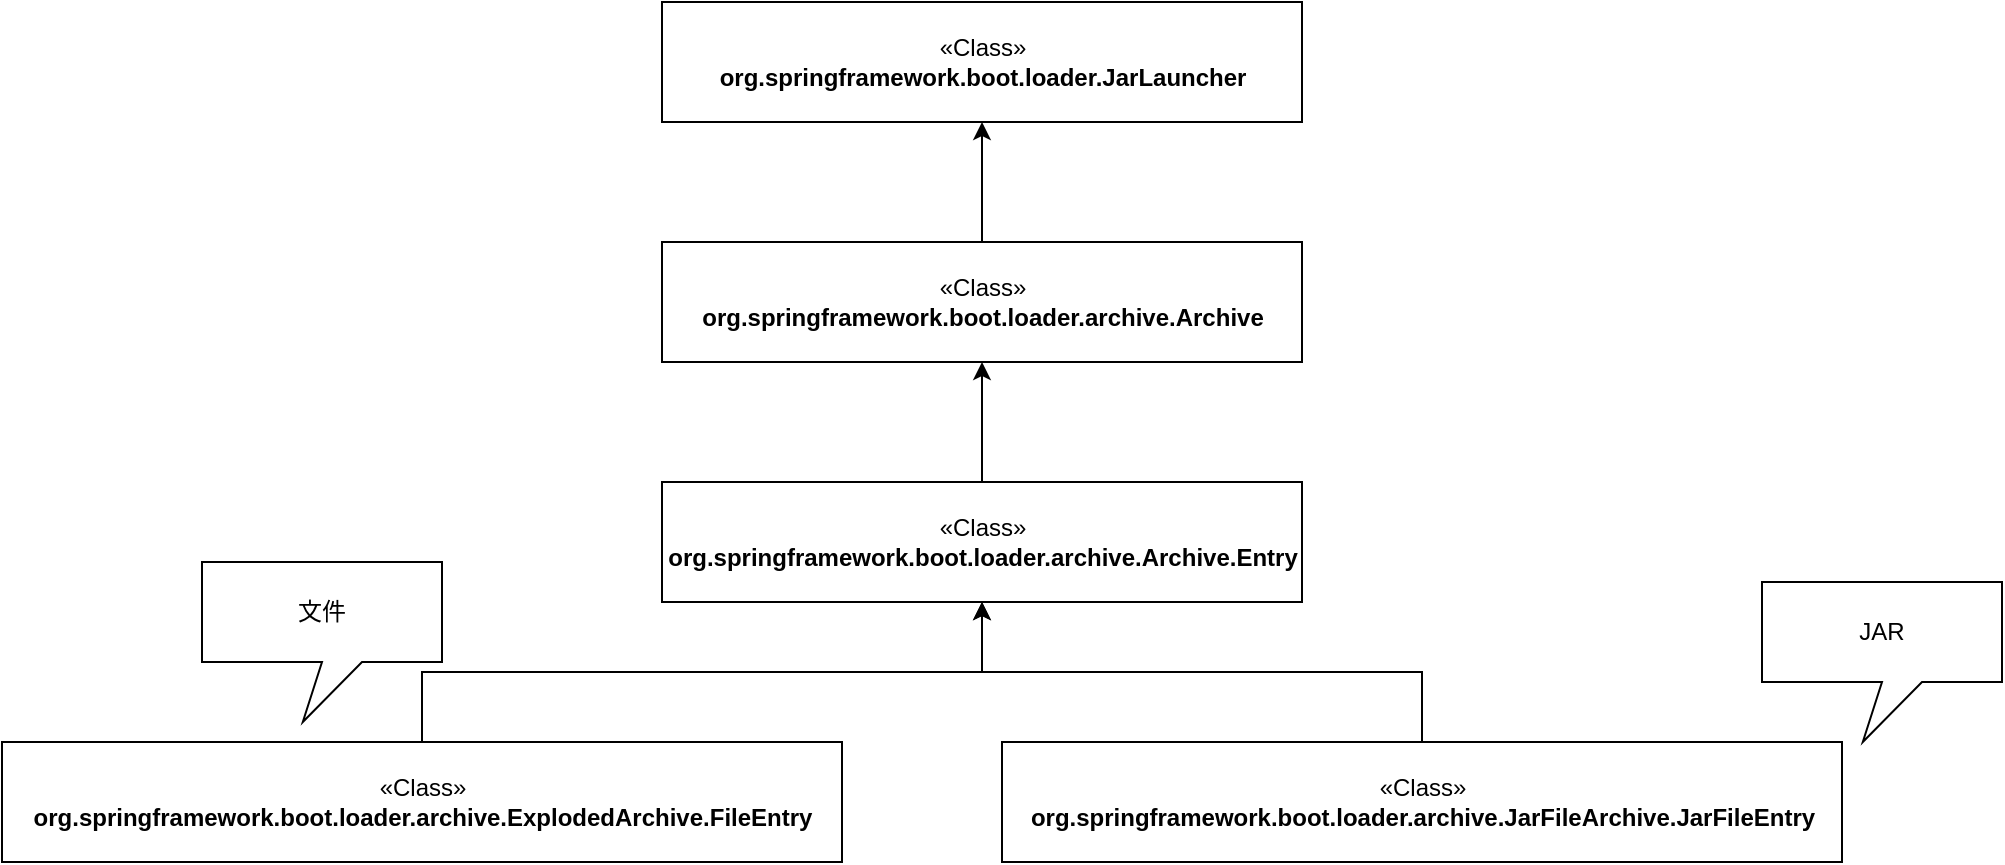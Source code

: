 <mxfile version="20.6.2" type="device" pages="5"><diagram id="C5RBs43oDa-KdzZeNtuy" name="Boot Loader"><mxGraphModel dx="2381" dy="949" grid="1" gridSize="10" guides="1" tooltips="1" connect="1" arrows="1" fold="1" page="1" pageScale="1" pageWidth="827" pageHeight="1169" math="0" shadow="0"><root><mxCell id="WIyWlLk6GJQsqaUBKTNV-0"/><mxCell id="WIyWlLk6GJQsqaUBKTNV-1" parent="WIyWlLk6GJQsqaUBKTNV-0"/><mxCell id="QLGtdcmI91O_ytMZQbwv-1" value="«Class»&lt;br&gt;&lt;b&gt;org.springframework.boot.loader.JarLauncher&lt;/b&gt;" style="html=1;" parent="WIyWlLk6GJQsqaUBKTNV-1" vertex="1"><mxGeometry x="110" y="80" width="320" height="60" as="geometry"/></mxCell><mxCell id="yhf_8qxbYQoKDWpWjLyt-0" style="edgeStyle=orthogonalEdgeStyle;rounded=0;orthogonalLoop=1;jettySize=auto;html=1;exitX=0.5;exitY=0;exitDx=0;exitDy=0;entryX=0.5;entryY=1;entryDx=0;entryDy=0;" edge="1" parent="WIyWlLk6GJQsqaUBKTNV-1" source="VKMOhA0NCY-NuCWpS-MV-0" target="QLGtdcmI91O_ytMZQbwv-1"><mxGeometry relative="1" as="geometry"/></mxCell><mxCell id="VKMOhA0NCY-NuCWpS-MV-0" value="«Class»&lt;br&gt;&lt;b&gt;org.springframework.boot.loader.archive.Archive&lt;/b&gt;" style="html=1;" parent="WIyWlLk6GJQsqaUBKTNV-1" vertex="1"><mxGeometry x="110" y="200" width="320" height="60" as="geometry"/></mxCell><mxCell id="yhf_8qxbYQoKDWpWjLyt-1" style="edgeStyle=orthogonalEdgeStyle;rounded=0;orthogonalLoop=1;jettySize=auto;html=1;exitX=0.5;exitY=0;exitDx=0;exitDy=0;entryX=0.5;entryY=1;entryDx=0;entryDy=0;" edge="1" parent="WIyWlLk6GJQsqaUBKTNV-1" source="VKMOhA0NCY-NuCWpS-MV-1" target="VKMOhA0NCY-NuCWpS-MV-0"><mxGeometry relative="1" as="geometry"/></mxCell><mxCell id="VKMOhA0NCY-NuCWpS-MV-1" value="«Class»&lt;br&gt;&lt;b&gt;org.springframework.boot.loader.archive.Archive.Entry&lt;/b&gt;" style="html=1;" parent="WIyWlLk6GJQsqaUBKTNV-1" vertex="1"><mxGeometry x="110" y="320" width="320" height="60" as="geometry"/></mxCell><mxCell id="yhf_8qxbYQoKDWpWjLyt-2" style="edgeStyle=orthogonalEdgeStyle;rounded=0;orthogonalLoop=1;jettySize=auto;html=1;exitX=0.5;exitY=0;exitDx=0;exitDy=0;" edge="1" parent="WIyWlLk6GJQsqaUBKTNV-1" source="VKMOhA0NCY-NuCWpS-MV-2" target="VKMOhA0NCY-NuCWpS-MV-1"><mxGeometry relative="1" as="geometry"/></mxCell><mxCell id="VKMOhA0NCY-NuCWpS-MV-2" value="«Class»&lt;br&gt;&lt;b&gt;org.springframework.boot.loader.archive.ExplodedArchive.FileEntry&lt;/b&gt;" style="html=1;" parent="WIyWlLk6GJQsqaUBKTNV-1" vertex="1"><mxGeometry x="-220" y="450" width="420" height="60" as="geometry"/></mxCell><mxCell id="yhf_8qxbYQoKDWpWjLyt-3" style="edgeStyle=orthogonalEdgeStyle;rounded=0;orthogonalLoop=1;jettySize=auto;html=1;exitX=0.5;exitY=0;exitDx=0;exitDy=0;entryX=0.5;entryY=1;entryDx=0;entryDy=0;" edge="1" parent="WIyWlLk6GJQsqaUBKTNV-1" source="VKMOhA0NCY-NuCWpS-MV-3" target="VKMOhA0NCY-NuCWpS-MV-1"><mxGeometry relative="1" as="geometry"/></mxCell><mxCell id="VKMOhA0NCY-NuCWpS-MV-3" value="«Class»&lt;br&gt;&lt;b&gt;org.springframework.boot.loader.archive.JarFileArchive.JarFileEntry&lt;/b&gt;" style="html=1;" parent="WIyWlLk6GJQsqaUBKTNV-1" vertex="1"><mxGeometry x="280" y="450" width="420" height="60" as="geometry"/></mxCell><mxCell id="VKMOhA0NCY-NuCWpS-MV-4" value="JAR" style="shape=callout;whiteSpace=wrap;html=1;perimeter=calloutPerimeter;position2=0.42;" parent="WIyWlLk6GJQsqaUBKTNV-1" vertex="1"><mxGeometry x="660" y="370" width="120" height="80" as="geometry"/></mxCell><mxCell id="VKMOhA0NCY-NuCWpS-MV-6" value="文件" style="shape=callout;whiteSpace=wrap;html=1;perimeter=calloutPerimeter;position2=0.42;" parent="WIyWlLk6GJQsqaUBKTNV-1" vertex="1"><mxGeometry x="-120" y="360" width="120" height="80" as="geometry"/></mxCell></root></mxGraphModel></diagram><diagram id="9JPVaGamAzxk1OnJRVZB" name="Boot WebServer"><mxGraphModel dx="820" dy="949" grid="1" gridSize="10" guides="1" tooltips="1" connect="1" arrows="1" fold="1" page="1" pageScale="1" pageWidth="827" pageHeight="1169" math="0" shadow="0"><root><mxCell id="0"/><mxCell id="1" parent="0"/><mxCell id="_FbnhEn8PuH-BXk9b7cK-2" value="&lt;p style=&quot;margin:0px;margin-top:4px;text-align:center;&quot;&gt;&lt;i&gt;&amp;lt;&amp;lt;Interface&amp;gt;&amp;gt;&lt;/i&gt;&lt;br&gt;&lt;b&gt;WebServer&lt;/b&gt;&lt;/p&gt;&lt;hr size=&quot;1&quot;&gt;&lt;p style=&quot;margin:0px;margin-left:4px;&quot;&gt;+ start(): Void&lt;br&gt;+ stop(): Void&lt;br&gt;+ getPort(): int&lt;/p&gt;" style="verticalAlign=top;align=left;overflow=fill;fontSize=12;fontFamily=Helvetica;html=1;" vertex="1" parent="1"><mxGeometry x="360" y="60" width="180" height="100" as="geometry"/></mxCell><mxCell id="_FbnhEn8PuH-BXk9b7cK-18" style="edgeStyle=orthogonalEdgeStyle;rounded=0;orthogonalLoop=1;jettySize=auto;html=1;exitX=0.5;exitY=0;exitDx=0;exitDy=0;" edge="1" parent="1" source="_FbnhEn8PuH-BXk9b7cK-10" target="_FbnhEn8PuH-BXk9b7cK-2"><mxGeometry relative="1" as="geometry"/></mxCell><mxCell id="_FbnhEn8PuH-BXk9b7cK-10" value="JettyWebServer" style="swimlane;fontStyle=1;align=center;verticalAlign=top;childLayout=stackLayout;horizontal=1;startSize=26;horizontalStack=0;resizeParent=1;resizeParentMax=0;resizeLast=0;collapsible=1;marginBottom=0;" vertex="1" parent="1"><mxGeometry x="50" y="360" width="160" height="34" as="geometry"/></mxCell><mxCell id="_FbnhEn8PuH-BXk9b7cK-12" value="" style="line;strokeWidth=1;fillColor=none;align=left;verticalAlign=middle;spacingTop=-1;spacingLeft=3;spacingRight=3;rotatable=0;labelPosition=right;points=[];portConstraint=eastwest;strokeColor=inherit;" vertex="1" parent="_FbnhEn8PuH-BXk9b7cK-10"><mxGeometry y="26" width="160" height="8" as="geometry"/></mxCell><mxCell id="_FbnhEn8PuH-BXk9b7cK-19" style="edgeStyle=orthogonalEdgeStyle;rounded=0;orthogonalLoop=1;jettySize=auto;html=1;exitX=0.5;exitY=0;exitDx=0;exitDy=0;entryX=0.5;entryY=1;entryDx=0;entryDy=0;" edge="1" parent="1" source="_FbnhEn8PuH-BXk9b7cK-14" target="_FbnhEn8PuH-BXk9b7cK-2"><mxGeometry relative="1" as="geometry"/></mxCell><mxCell id="_FbnhEn8PuH-BXk9b7cK-14" value="TomcatWebServer" style="swimlane;fontStyle=1;align=center;verticalAlign=top;childLayout=stackLayout;horizontal=1;startSize=26;horizontalStack=0;resizeParent=1;resizeParentMax=0;resizeLast=0;collapsible=1;marginBottom=0;" vertex="1" parent="1"><mxGeometry x="260" y="360" width="160" height="34" as="geometry"/></mxCell><mxCell id="_FbnhEn8PuH-BXk9b7cK-15" value="" style="line;strokeWidth=1;fillColor=none;align=left;verticalAlign=middle;spacingTop=-1;spacingLeft=3;spacingRight=3;rotatable=0;labelPosition=right;points=[];portConstraint=eastwest;strokeColor=inherit;" vertex="1" parent="_FbnhEn8PuH-BXk9b7cK-14"><mxGeometry y="26" width="160" height="8" as="geometry"/></mxCell><mxCell id="_FbnhEn8PuH-BXk9b7cK-20" style="edgeStyle=orthogonalEdgeStyle;rounded=0;orthogonalLoop=1;jettySize=auto;html=1;exitX=0.5;exitY=0;exitDx=0;exitDy=0;entryX=0.5;entryY=1;entryDx=0;entryDy=0;" edge="1" parent="1" source="_FbnhEn8PuH-BXk9b7cK-16" target="_FbnhEn8PuH-BXk9b7cK-2"><mxGeometry relative="1" as="geometry"><mxPoint x="330" y="250" as="targetPoint"/></mxGeometry></mxCell><mxCell id="_FbnhEn8PuH-BXk9b7cK-16" value="UndertowServletWebServer" style="swimlane;fontStyle=1;align=center;verticalAlign=top;childLayout=stackLayout;horizontal=1;startSize=26;horizontalStack=0;resizeParent=1;resizeParentMax=0;resizeLast=0;collapsible=1;marginBottom=0;" vertex="1" parent="1"><mxGeometry x="480" y="360" width="200" height="34" as="geometry"/></mxCell><mxCell id="_FbnhEn8PuH-BXk9b7cK-17" value="" style="line;strokeWidth=1;fillColor=none;align=left;verticalAlign=middle;spacingTop=-1;spacingLeft=3;spacingRight=3;rotatable=0;labelPosition=right;points=[];portConstraint=eastwest;strokeColor=inherit;" vertex="1" parent="_FbnhEn8PuH-BXk9b7cK-16"><mxGeometry y="26" width="200" height="8" as="geometry"/></mxCell><mxCell id="ybwATvBX-jSpdf47SJ1c-3" style="edgeStyle=orthogonalEdgeStyle;rounded=0;orthogonalLoop=1;jettySize=auto;html=1;exitX=0.5;exitY=0;exitDx=0;exitDy=0;entryX=0.5;entryY=1;entryDx=0;entryDy=0;" edge="1" parent="1" source="ybwATvBX-jSpdf47SJ1c-1" target="_FbnhEn8PuH-BXk9b7cK-2"><mxGeometry relative="1" as="geometry"/></mxCell><mxCell id="ybwATvBX-jSpdf47SJ1c-1" value="UndertowWebServer" style="swimlane;fontStyle=1;align=center;verticalAlign=top;childLayout=stackLayout;horizontal=1;startSize=26;horizontalStack=0;resizeParent=1;resizeParentMax=0;resizeLast=0;collapsible=1;marginBottom=0;" vertex="1" parent="1"><mxGeometry x="710" y="360" width="160" height="34" as="geometry"/></mxCell><mxCell id="ybwATvBX-jSpdf47SJ1c-2" value="" style="line;strokeWidth=1;fillColor=none;align=left;verticalAlign=middle;spacingTop=-1;spacingLeft=3;spacingRight=3;rotatable=0;labelPosition=right;points=[];portConstraint=eastwest;strokeColor=inherit;" vertex="1" parent="ybwATvBX-jSpdf47SJ1c-1"><mxGeometry y="26" width="160" height="8" as="geometry"/></mxCell><mxCell id="ybwATvBX-jSpdf47SJ1c-4" value="Servlet 实现" style="text;align=center;fontStyle=1;verticalAlign=middle;spacingLeft=3;spacingRight=3;strokeColor=none;rotatable=0;points=[[0,0.5],[1,0.5]];portConstraint=eastwest;" vertex="1" parent="1"><mxGeometry x="540" y="410" width="80" height="26" as="geometry"/></mxCell><mxCell id="ybwATvBX-jSpdf47SJ1c-5" value="Reactive Web 实现" style="text;align=center;fontStyle=1;verticalAlign=middle;spacingLeft=3;spacingRight=3;strokeColor=none;rotatable=0;points=[[0,0.5],[1,0.5]];portConstraint=eastwest;" vertex="1" parent="1"><mxGeometry x="750" y="410" width="80" height="26" as="geometry"/></mxCell></root></mxGraphModel></diagram><diagram id="ky_o5YUqk9l0RAvleOUZ" name="ApplicationContext"><mxGraphModel dx="1647" dy="949" grid="1" gridSize="10" guides="1" tooltips="1" connect="1" arrows="1" fold="1" page="1" pageScale="1" pageWidth="827" pageHeight="1169" math="0" shadow="0"><root><mxCell id="0"/><mxCell id="1" parent="0"/><mxCell id="GYb4u_FPMPE5XUKXfYe1-1" value="«interface»&lt;br&gt;&lt;b&gt;ApplicationContext&lt;/b&gt;" style="html=1;" vertex="1" parent="1"><mxGeometry x="250" y="150" width="140" height="50" as="geometry"/></mxCell><mxCell id="GYb4u_FPMPE5XUKXfYe1-7" style="edgeStyle=orthogonalEdgeStyle;rounded=0;orthogonalLoop=1;jettySize=auto;html=1;exitX=0.5;exitY=0;exitDx=0;exitDy=0;entryX=0.5;entryY=1;entryDx=0;entryDy=0;" edge="1" parent="1" source="GYb4u_FPMPE5XUKXfYe1-2" target="GYb4u_FPMPE5XUKXfYe1-1"><mxGeometry relative="1" as="geometry"/></mxCell><mxCell id="GYb4u_FPMPE5XUKXfYe1-2" value="«interface»&lt;br&gt;&lt;b&gt;WebServerApplicationContext&lt;/b&gt;" style="html=1;" vertex="1" parent="1"><mxGeometry x="-50" y="260" width="190" height="50" as="geometry"/></mxCell><mxCell id="GYb4u_FPMPE5XUKXfYe1-5" style="edgeStyle=orthogonalEdgeStyle;rounded=0;orthogonalLoop=1;jettySize=auto;html=1;exitX=0.5;exitY=0;exitDx=0;exitDy=0;entryX=0.5;entryY=1;entryDx=0;entryDy=0;" edge="1" parent="1" source="GYb4u_FPMPE5XUKXfYe1-3" target="GYb4u_FPMPE5XUKXfYe1-2"><mxGeometry relative="1" as="geometry"/></mxCell><mxCell id="GYb4u_FPMPE5XUKXfYe1-3" value="&lt;b&gt;ServletWebServerApplicationContext&lt;/b&gt;" style="html=1;" vertex="1" parent="1"><mxGeometry x="-240" y="350" width="230" height="50" as="geometry"/></mxCell><mxCell id="GYb4u_FPMPE5XUKXfYe1-6" style="edgeStyle=orthogonalEdgeStyle;rounded=0;orthogonalLoop=1;jettySize=auto;html=1;exitX=0.5;exitY=0;exitDx=0;exitDy=0;entryX=0.5;entryY=1;entryDx=0;entryDy=0;" edge="1" parent="1" source="GYb4u_FPMPE5XUKXfYe1-4" target="GYb4u_FPMPE5XUKXfYe1-2"><mxGeometry relative="1" as="geometry"/></mxCell><mxCell id="GYb4u_FPMPE5XUKXfYe1-4" value="&lt;b&gt;ReactiveWebServerApplicationContext&lt;/b&gt;" style="html=1;" vertex="1" parent="1"><mxGeometry x="70" y="350" width="230" height="50" as="geometry"/></mxCell></root></mxGraphModel></diagram><diagram id="6vJO8zAyHTMbgsBvV1f5" name="多层次注解派生性"><mxGraphModel dx="2381" dy="949" grid="1" gridSize="10" guides="1" tooltips="1" connect="1" arrows="1" fold="1" page="1" pageScale="1" pageWidth="827" pageHeight="1169" math="0" shadow="0"><root><mxCell id="0"/><mxCell id="1" parent="0"/><mxCell id="R3yOfgVO_WyQKGUEMun1-1" value="@Component" style="swimlane;startSize=0;verticalAlign=top;" parent="1" vertex="1"><mxGeometry x="-240" y="200" width="1040" height="330" as="geometry"/></mxCell><mxCell id="R3yOfgVO_WyQKGUEMun1-2" value="@Component" style="html=1;fillColor=#dae8fc;strokeColor=#6c8ebf;" parent="R3yOfgVO_WyQKGUEMun1-1" vertex="1"><mxGeometry x="467.5" y="40" width="110" height="50" as="geometry"/></mxCell><mxCell id="R3yOfgVO_WyQKGUEMun1-6" style="edgeStyle=orthogonalEdgeStyle;rounded=0;orthogonalLoop=1;jettySize=auto;html=1;exitX=0.5;exitY=0;exitDx=0;exitDy=0;entryX=0.5;entryY=1;entryDx=0;entryDy=0;" parent="R3yOfgVO_WyQKGUEMun1-1" source="R3yOfgVO_WyQKGUEMun1-3" target="R3yOfgVO_WyQKGUEMun1-2" edge="1"><mxGeometry relative="1" as="geometry"/></mxCell><mxCell id="R3yOfgVO_WyQKGUEMun1-3" value="@Configuration" style="html=1;fillColor=#d5e8d4;strokeColor=#82b366;" parent="R3yOfgVO_WyQKGUEMun1-1" vertex="1"><mxGeometry x="212.5" y="135" width="110" height="50" as="geometry"/></mxCell><mxCell id="R3yOfgVO_WyQKGUEMun1-5" style="edgeStyle=orthogonalEdgeStyle;rounded=0;orthogonalLoop=1;jettySize=auto;html=1;exitX=0.5;exitY=0;exitDx=0;exitDy=0;entryX=0.5;entryY=1;entryDx=0;entryDy=0;" parent="R3yOfgVO_WyQKGUEMun1-1" source="R3yOfgVO_WyQKGUEMun1-4" target="R3yOfgVO_WyQKGUEMun1-3" edge="1"><mxGeometry relative="1" as="geometry"/></mxCell><mxCell id="R3yOfgVO_WyQKGUEMun1-4" value="@SpringBootConfiguration" style="html=1;fillColor=#e1d5e7;strokeColor=#9673a6;" parent="R3yOfgVO_WyQKGUEMun1-1" vertex="1"><mxGeometry x="180" y="220" width="175" height="50" as="geometry"/></mxCell><mxCell id="R3yOfgVO_WyQKGUEMun1-25" style="edgeStyle=orthogonalEdgeStyle;rounded=0;orthogonalLoop=1;jettySize=auto;html=1;exitX=0.5;exitY=0;exitDx=0;exitDy=0;entryX=0.5;entryY=1;entryDx=0;entryDy=0;" parent="R3yOfgVO_WyQKGUEMun1-1" source="R3yOfgVO_WyQKGUEMun1-7" target="R3yOfgVO_WyQKGUEMun1-2" edge="1"><mxGeometry relative="1" as="geometry"/></mxCell><mxCell id="R3yOfgVO_WyQKGUEMun1-7" value="@Repository" style="html=1;fillColor=#d5e8d4;strokeColor=#82b366;" parent="R3yOfgVO_WyQKGUEMun1-1" vertex="1"><mxGeometry x="387.5" y="135" width="110" height="50" as="geometry"/></mxCell><mxCell id="R3yOfgVO_WyQKGUEMun1-26" style="edgeStyle=orthogonalEdgeStyle;rounded=0;orthogonalLoop=1;jettySize=auto;html=1;exitX=0.5;exitY=0;exitDx=0;exitDy=0;entryX=0.5;entryY=1;entryDx=0;entryDy=0;" parent="R3yOfgVO_WyQKGUEMun1-1" source="R3yOfgVO_WyQKGUEMun1-15" target="R3yOfgVO_WyQKGUEMun1-2" edge="1"><mxGeometry relative="1" as="geometry"/></mxCell><mxCell id="R3yOfgVO_WyQKGUEMun1-15" value="@Service" style="html=1;fillColor=#d5e8d4;strokeColor=#82b366;" parent="R3yOfgVO_WyQKGUEMun1-1" vertex="1"><mxGeometry x="537.5" y="135" width="110" height="50" as="geometry"/></mxCell><mxCell id="R3yOfgVO_WyQKGUEMun1-27" style="edgeStyle=orthogonalEdgeStyle;rounded=0;orthogonalLoop=1;jettySize=auto;html=1;exitX=0.5;exitY=0;exitDx=0;exitDy=0;" parent="R3yOfgVO_WyQKGUEMun1-1" source="R3yOfgVO_WyQKGUEMun1-24" target="R3yOfgVO_WyQKGUEMun1-2" edge="1"><mxGeometry relative="1" as="geometry"/></mxCell><mxCell id="R3yOfgVO_WyQKGUEMun1-24" value="@Controller" style="html=1;fillColor=#d5e8d4;strokeColor=#82b366;" parent="R3yOfgVO_WyQKGUEMun1-1" vertex="1"><mxGeometry x="697.5" y="135" width="110" height="50" as="geometry"/></mxCell><mxCell id="R3yOfgVO_WyQKGUEMun1-28" value="Spring Boot" style="shape=callout;whiteSpace=wrap;html=1;perimeter=calloutPerimeter;position2=1;" parent="R3yOfgVO_WyQKGUEMun1-1" vertex="1"><mxGeometry x="50" y="160" width="120" height="80" as="geometry"/></mxCell></root></mxGraphModel></diagram><diagram id="uAydPavIX4q3fS0wUokg" name="注解与XML标签"><mxGraphModel dx="1243" dy="759" grid="1" gridSize="10" guides="1" tooltips="1" connect="1" arrows="1" fold="1" page="1" pageScale="1" pageWidth="827" pageHeight="1169" math="0" shadow="0"><root><mxCell id="0"/><mxCell id="1" parent="0"/><mxCell id="fGCpFi3Q3jpFIEss5TcE-1" value="XML" style="swimlane;startSize=0;verticalAlign=top;" vertex="1" parent="1"><mxGeometry x="100" y="240" width="410" height="410" as="geometry"/></mxCell><mxCell id="fGCpFi3Q3jpFIEss5TcE-3" value="@Component" style="html=1;" vertex="1" parent="fGCpFi3Q3jpFIEss5TcE-1"><mxGeometry x="150" y="50" width="110" height="50" as="geometry"/></mxCell><mxCell id="fGCpFi3Q3jpFIEss5TcE-7" value="@ComponentScan" style="html=1;" vertex="1" parent="fGCpFi3Q3jpFIEss5TcE-1"><mxGeometry x="150" y="140" width="110" height="50" as="geometry"/></mxCell><mxCell id="fGCpFi3Q3jpFIEss5TcE-10" value="@Configuration" style="html=1;" vertex="1" parent="fGCpFi3Q3jpFIEss5TcE-1"><mxGeometry x="150" y="230" width="110" height="50" as="geometry"/></mxCell><mxCell id="fGCpFi3Q3jpFIEss5TcE-2" value="注解" style="swimlane;startSize=0;verticalAlign=top;" vertex="1" parent="1"><mxGeometry x="570" y="240" width="410" height="410" as="geometry"/></mxCell><mxCell id="fGCpFi3Q3jpFIEss5TcE-4" value="&amp;lt;context:component-scanbase-pakcgae&amp;gt;" style="html=1;" vertex="1" parent="fGCpFi3Q3jpFIEss5TcE-2"><mxGeometry x="90" y="50" width="230" height="50" as="geometry"/></mxCell><mxCell id="fGCpFi3Q3jpFIEss5TcE-8" value="&amp;lt;context:component-scan&amp;gt;" style="html=1;" vertex="1" parent="fGCpFi3Q3jpFIEss5TcE-2"><mxGeometry x="110" y="140" width="190" height="50" as="geometry"/></mxCell><mxCell id="fGCpFi3Q3jpFIEss5TcE-9" value="XML 配置文件" style="html=1;" vertex="1" parent="fGCpFi3Q3jpFIEss5TcE-2"><mxGeometry x="150" y="230" width="110" height="50" as="geometry"/></mxCell></root></mxGraphModel></diagram></mxfile>